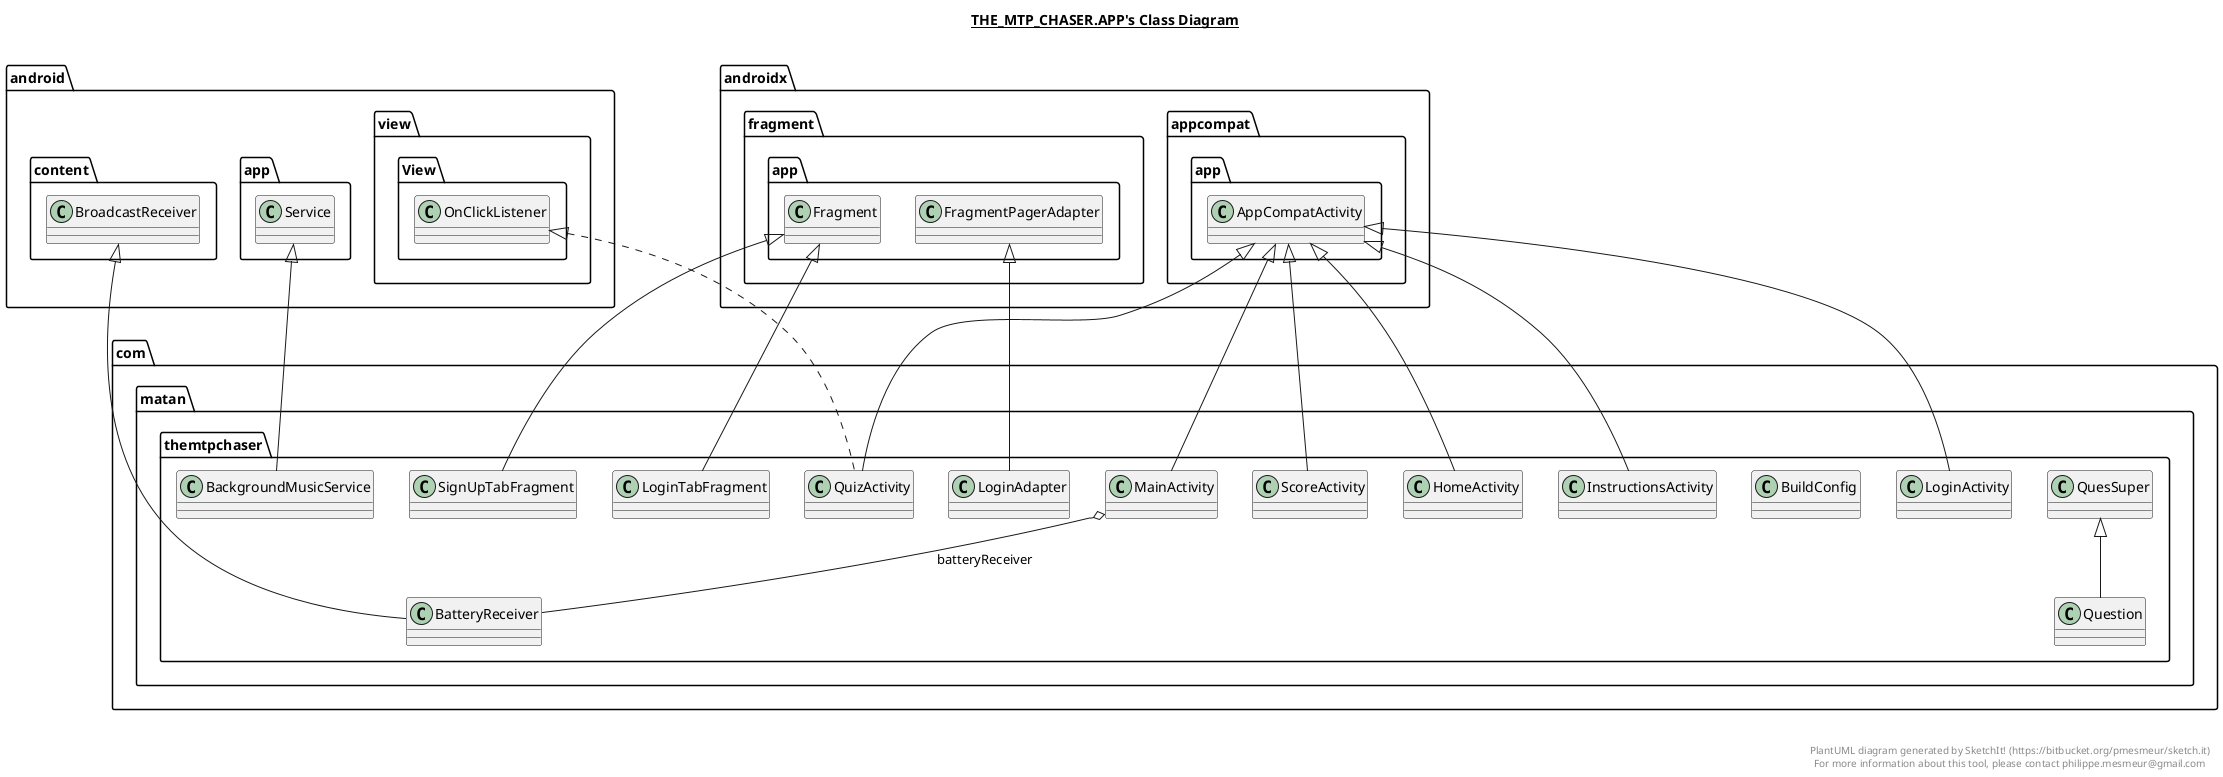 @startuml

title __THE_MTP_CHASER.APP's Class Diagram__\n

  namespace com.matan.themtpchaser {
    class com.matan.themtpchaser.BackgroundMusicService {
    }
  }
  

  namespace com.matan.themtpchaser {
    class com.matan.themtpchaser.BatteryReceiver {
    }
  }
  

  namespace com.matan.themtpchaser {
    class com.matan.themtpchaser.BuildConfig {
    }
  }
  

  namespace com.matan.themtpchaser {
    class com.matan.themtpchaser.HomeActivity {
    }
  }
  

  namespace com.matan.themtpchaser {
    class com.matan.themtpchaser.InstructionsActivity {
    }
  }
  

  namespace com.matan.themtpchaser {
    class com.matan.themtpchaser.LoginActivity {
    }
  }
  

  namespace com.matan.themtpchaser {
    class com.matan.themtpchaser.LoginAdapter {
    }
  }
  

  namespace com.matan.themtpchaser {
    class com.matan.themtpchaser.LoginTabFragment {
    }
  }
  

  namespace com.matan.themtpchaser {
    class com.matan.themtpchaser.MainActivity {
    }
  }
  

  namespace com.matan.themtpchaser {
    class com.matan.themtpchaser.QuesSuper {
    }
  }
  

  namespace com.matan.themtpchaser {
    class com.matan.themtpchaser.Question {
    }
  }
  

  namespace com.matan.themtpchaser {
    class com.matan.themtpchaser.QuizActivity {
    }
  }
  

  namespace com.matan.themtpchaser {
    class com.matan.themtpchaser.ScoreActivity {
    }
  }
  

  namespace com.matan.themtpchaser {
    class com.matan.themtpchaser.SignUpTabFragment {
    }
  }
  

  com.matan.themtpchaser.BackgroundMusicService -up-|> android.app.Service
  com.matan.themtpchaser.BatteryReceiver -up-|> android.content.BroadcastReceiver
  com.matan.themtpchaser.HomeActivity -up-|> androidx.appcompat.app.AppCompatActivity
  com.matan.themtpchaser.InstructionsActivity -up-|> androidx.appcompat.app.AppCompatActivity
  com.matan.themtpchaser.LoginActivity -up-|> androidx.appcompat.app.AppCompatActivity
  com.matan.themtpchaser.LoginAdapter -up-|> androidx.fragment.app.FragmentPagerAdapter
  com.matan.themtpchaser.LoginTabFragment -up-|> androidx.fragment.app.Fragment
  com.matan.themtpchaser.MainActivity -up-|> androidx.appcompat.app.AppCompatActivity
  com.matan.themtpchaser.MainActivity o-- com.matan.themtpchaser.BatteryReceiver : batteryReceiver
  com.matan.themtpchaser.Question -up-|> com.matan.themtpchaser.QuesSuper
  com.matan.themtpchaser.QuizActivity .up.|> android.view.View.OnClickListener
  com.matan.themtpchaser.QuizActivity -up-|> androidx.appcompat.app.AppCompatActivity
  com.matan.themtpchaser.ScoreActivity -up-|> androidx.appcompat.app.AppCompatActivity
  com.matan.themtpchaser.SignUpTabFragment -up-|> androidx.fragment.app.Fragment


right footer


PlantUML diagram generated by SketchIt! (https://bitbucket.org/pmesmeur/sketch.it)
For more information about this tool, please contact philippe.mesmeur@gmail.com
endfooter

@enduml
